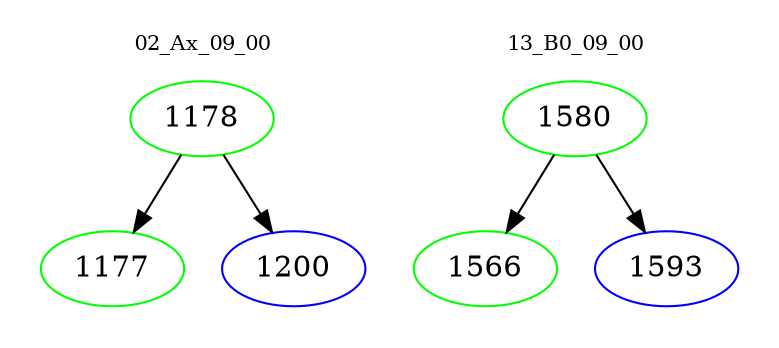 digraph{
subgraph cluster_0 {
color = white
label = "02_Ax_09_00";
fontsize=10;
T0_1178 [label="1178", color="green"]
T0_1178 -> T0_1177 [color="black"]
T0_1177 [label="1177", color="green"]
T0_1178 -> T0_1200 [color="black"]
T0_1200 [label="1200", color="blue"]
}
subgraph cluster_1 {
color = white
label = "13_B0_09_00";
fontsize=10;
T1_1580 [label="1580", color="green"]
T1_1580 -> T1_1566 [color="black"]
T1_1566 [label="1566", color="green"]
T1_1580 -> T1_1593 [color="black"]
T1_1593 [label="1593", color="blue"]
}
}
